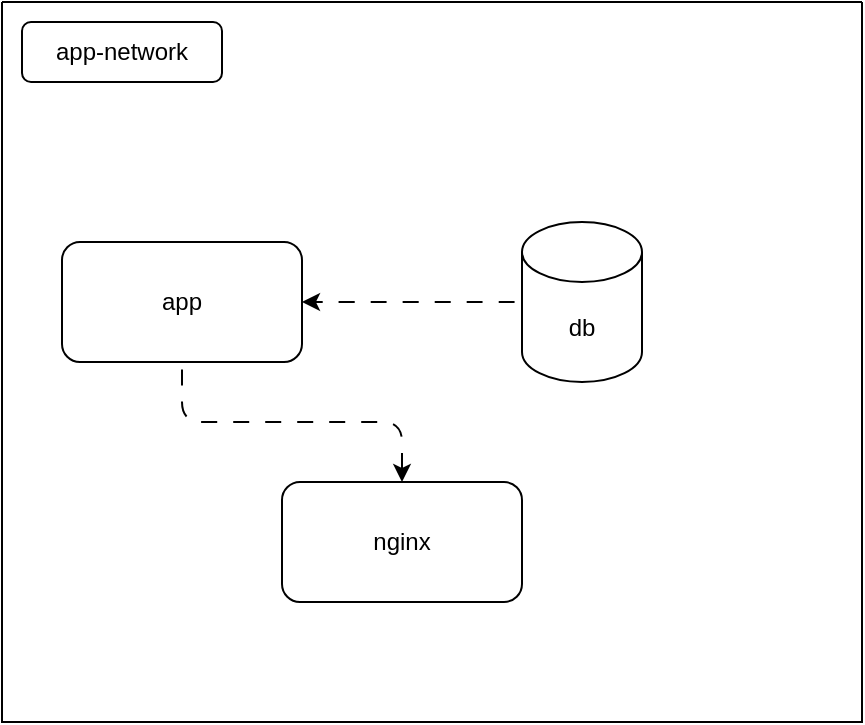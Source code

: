 <mxfile version="22.1.22" type="embed">
  <diagram id="eHzZ9OGp5i8VgY1wDbR1" name="Page-1">
    <mxGraphModel dx="1780" dy="974" grid="1" gridSize="10" guides="1" tooltips="1" connect="1" arrows="1" fold="1" page="1" pageScale="1" pageWidth="827" pageHeight="1169" math="0" shadow="0">
      <root>
        <mxCell id="0" />
        <mxCell id="1" parent="0" />
        <mxCell id="PmYcDAFVUPF4pkXLYPq4-10" value="" style="swimlane;startSize=0;rounded=1;noLabel=0;portConstraintRotation=0;snapToPoint=1;fixDash=0;" vertex="1" parent="1">
          <mxGeometry x="199" y="405" width="430" height="360" as="geometry" />
        </mxCell>
        <mxCell id="PmYcDAFVUPF4pkXLYPq4-9" value="app-network" style="rounded=1;whiteSpace=wrap;html=1;" vertex="1" parent="PmYcDAFVUPF4pkXLYPq4-10">
          <mxGeometry x="10" y="10" width="100" height="30" as="geometry" />
        </mxCell>
        <mxCell id="PmYcDAFVUPF4pkXLYPq4-13" style="edgeStyle=orthogonalEdgeStyle;rounded=1;orthogonalLoop=1;jettySize=auto;html=1;entryX=0.5;entryY=0;entryDx=0;entryDy=0;curved=0;flowAnimation=1;" edge="1" parent="PmYcDAFVUPF4pkXLYPq4-10" source="PmYcDAFVUPF4pkXLYPq4-11" target="PmYcDAFVUPF4pkXLYPq4-4">
          <mxGeometry relative="1" as="geometry" />
        </mxCell>
        <mxCell id="PmYcDAFVUPF4pkXLYPq4-11" value="app" style="rounded=1;whiteSpace=wrap;html=1;" vertex="1" parent="PmYcDAFVUPF4pkXLYPq4-10">
          <mxGeometry x="30" y="120" width="120" height="60" as="geometry" />
        </mxCell>
        <mxCell id="PmYcDAFVUPF4pkXLYPq4-12" style="edgeStyle=orthogonalEdgeStyle;rounded=0;orthogonalLoop=1;jettySize=auto;html=1;entryX=1;entryY=0.5;entryDx=0;entryDy=0;curved=1;flowAnimation=1;exitX=0;exitY=0.5;exitDx=0;exitDy=0;exitPerimeter=0;" edge="1" parent="PmYcDAFVUPF4pkXLYPq4-10" source="PmYcDAFVUPF4pkXLYPq4-14" target="PmYcDAFVUPF4pkXLYPq4-11">
          <mxGeometry relative="1" as="geometry">
            <mxPoint x="260" y="150" as="sourcePoint" />
          </mxGeometry>
        </mxCell>
        <mxCell id="PmYcDAFVUPF4pkXLYPq4-4" value="nginx" style="rounded=1;whiteSpace=wrap;html=1;" vertex="1" parent="PmYcDAFVUPF4pkXLYPq4-10">
          <mxGeometry x="140" y="240" width="120" height="60" as="geometry" />
        </mxCell>
        <mxCell id="PmYcDAFVUPF4pkXLYPq4-14" value="db" style="shape=cylinder3;whiteSpace=wrap;html=1;boundedLbl=1;backgroundOutline=1;size=15;" vertex="1" parent="PmYcDAFVUPF4pkXLYPq4-10">
          <mxGeometry x="260" y="110" width="60" height="80" as="geometry" />
        </mxCell>
      </root>
    </mxGraphModel>
  </diagram>
</mxfile>
